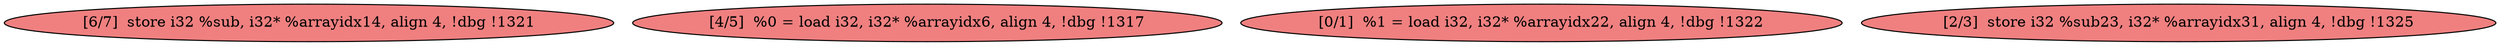 
digraph G {


node27 [fillcolor=lightcoral,label="[6/7]  store i32 %sub, i32* %arrayidx14, align 4, !dbg !1321",shape=ellipse,style=filled ]
node26 [fillcolor=lightcoral,label="[4/5]  %0 = load i32, i32* %arrayidx6, align 4, !dbg !1317",shape=ellipse,style=filled ]
node24 [fillcolor=lightcoral,label="[0/1]  %1 = load i32, i32* %arrayidx22, align 4, !dbg !1322",shape=ellipse,style=filled ]
node25 [fillcolor=lightcoral,label="[2/3]  store i32 %sub23, i32* %arrayidx31, align 4, !dbg !1325",shape=ellipse,style=filled ]



}

